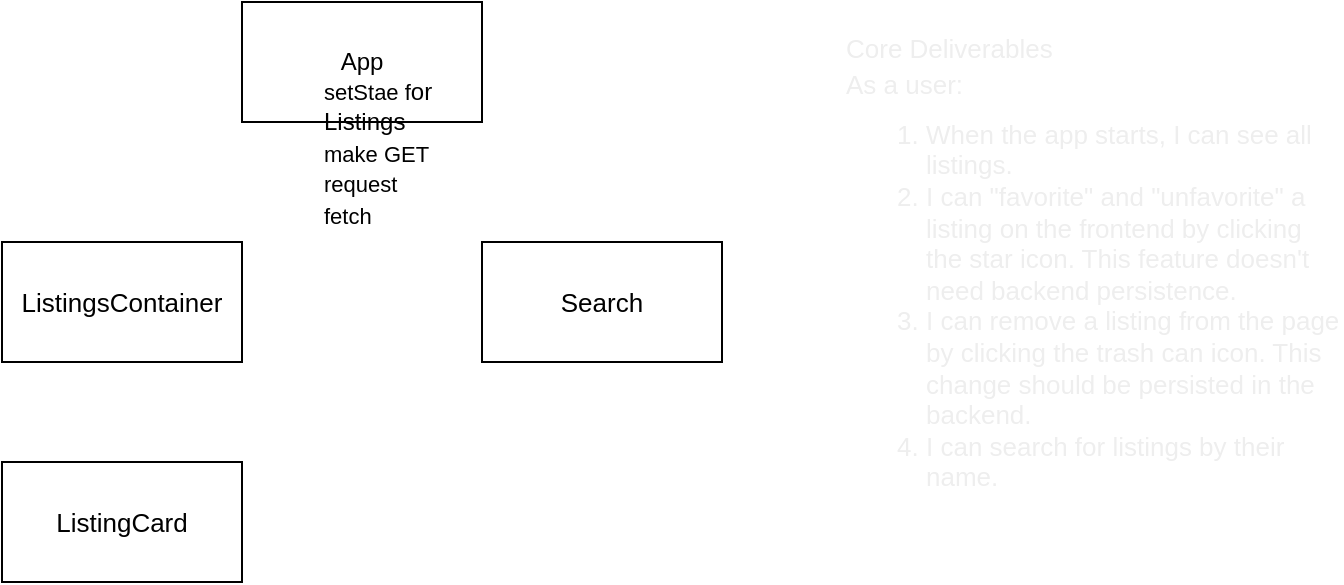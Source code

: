 <mxfile>
    <diagram id="MWwkfWXRGQsGaWN92XST" name="Page-1">
        <mxGraphModel dx="173" dy="1735" grid="1" gridSize="10" guides="1" tooltips="1" connect="1" arrows="1" fold="1" page="1" pageScale="1" pageWidth="850" pageHeight="1100" math="0" shadow="0">
            <root>
                <mxCell id="0"/>
                <mxCell id="1" parent="0"/>
                <mxCell id="2" value="App" style="rounded=0;whiteSpace=wrap;html=1;" parent="1" vertex="1">
                    <mxGeometry x="200" y="-80" width="120" height="60" as="geometry"/>
                </mxCell>
                <mxCell id="3" value="&lt;h2 class=&quot;code-line&quot; dir=&quot;auto&quot; id=&quot;core-deliverables&quot; style=&quot;margin-top: 0px ; font-weight: normal ; margin-bottom: 0.2em ; position: relative ; color: rgb(238 , 238 , 238) ; font-size: 13px&quot;&gt;&lt;font style=&quot;font-size: 13px&quot;&gt;Core Deliverables&lt;/font&gt;&lt;/h2&gt;&lt;p class=&quot;code-line&quot; dir=&quot;auto&quot; style=&quot;margin-top: 0px ; margin-bottom: 0.7em ; position: relative ; color: rgb(238 , 238 , 238) ; font-size: 13px&quot;&gt;&lt;font style=&quot;font-size: 13px&quot;&gt;As a user:&lt;/font&gt;&lt;/p&gt;&lt;ol class=&quot;code-line&quot; dir=&quot;auto&quot; style=&quot;margin-top: 0px ; margin-bottom: 0.7em ; position: relative ; color: rgb(238 , 238 , 238) ; font-size: 13px&quot;&gt;&lt;li class=&quot;code-line&quot; dir=&quot;auto&quot; style=&quot;position: relative&quot;&gt;&lt;font style=&quot;font-size: 13px&quot;&gt;When the app starts, I can see all listings.&lt;/font&gt;&lt;/li&gt;&lt;li class=&quot;code-line&quot; dir=&quot;auto&quot; style=&quot;position: relative&quot;&gt;&lt;font style=&quot;font-size: 13px&quot;&gt;I can &quot;favorite&quot; and &quot;unfavorite&quot; a listing on the frontend by clicking the star icon. This feature doesn't need backend persistence.&lt;/font&gt;&lt;/li&gt;&lt;li class=&quot;code-line&quot; dir=&quot;auto&quot; style=&quot;position: relative&quot;&gt;&lt;font style=&quot;font-size: 13px&quot;&gt;I can remove a listing from the page by clicking the trash can icon. This change should be persisted in the backend.&lt;/font&gt;&lt;/li&gt;&lt;li class=&quot;code-line&quot; dir=&quot;auto&quot; style=&quot;position: relative&quot;&gt;&lt;font style=&quot;font-size: 13px&quot;&gt;I can search for listings by their name.&lt;/font&gt;&lt;/li&gt;&lt;/ol&gt;" style="text;html=1;strokeColor=none;fillColor=none;align=left;verticalAlign=middle;whiteSpace=wrap;rounded=0;" vertex="1" parent="1">
                    <mxGeometry x="500" y="-10" width="250" height="130" as="geometry"/>
                </mxCell>
                <mxCell id="4" value="ListingsContainer" style="rounded=0;whiteSpace=wrap;html=1;fontSize=13;" vertex="1" parent="1">
                    <mxGeometry x="80" y="40" width="120" height="60" as="geometry"/>
                </mxCell>
                <mxCell id="5" value="ListingCard" style="rounded=0;whiteSpace=wrap;html=1;fontSize=13;" vertex="1" parent="1">
                    <mxGeometry x="80" y="150" width="120" height="60" as="geometry"/>
                </mxCell>
                <mxCell id="6" value="Search" style="rounded=0;whiteSpace=wrap;html=1;fontSize=13;" vertex="1" parent="1">
                    <mxGeometry x="320" y="40" width="120" height="60" as="geometry"/>
                </mxCell>
                <mxCell id="7" value="&lt;div style=&quot;text-align: left&quot;&gt;&lt;span&gt;&lt;font style=&quot;font-size: 11px&quot;&gt;setStae f&lt;/font&gt;&lt;span style=&quot;font-size: 12px&quot;&gt;or Listings&lt;/span&gt;&lt;/span&gt;&lt;/div&gt;&lt;div style=&quot;text-align: left&quot;&gt;&lt;span style=&quot;font-size: 11px&quot;&gt;make GET request fetch&lt;/span&gt;&lt;/div&gt;" style="text;html=1;strokeColor=none;fillColor=none;align=center;verticalAlign=middle;whiteSpace=wrap;rounded=0;fontSize=13;" vertex="1" parent="1">
                    <mxGeometry x="240" y="-20" width="60" height="30" as="geometry"/>
                </mxCell>
            </root>
        </mxGraphModel>
    </diagram>
</mxfile>

